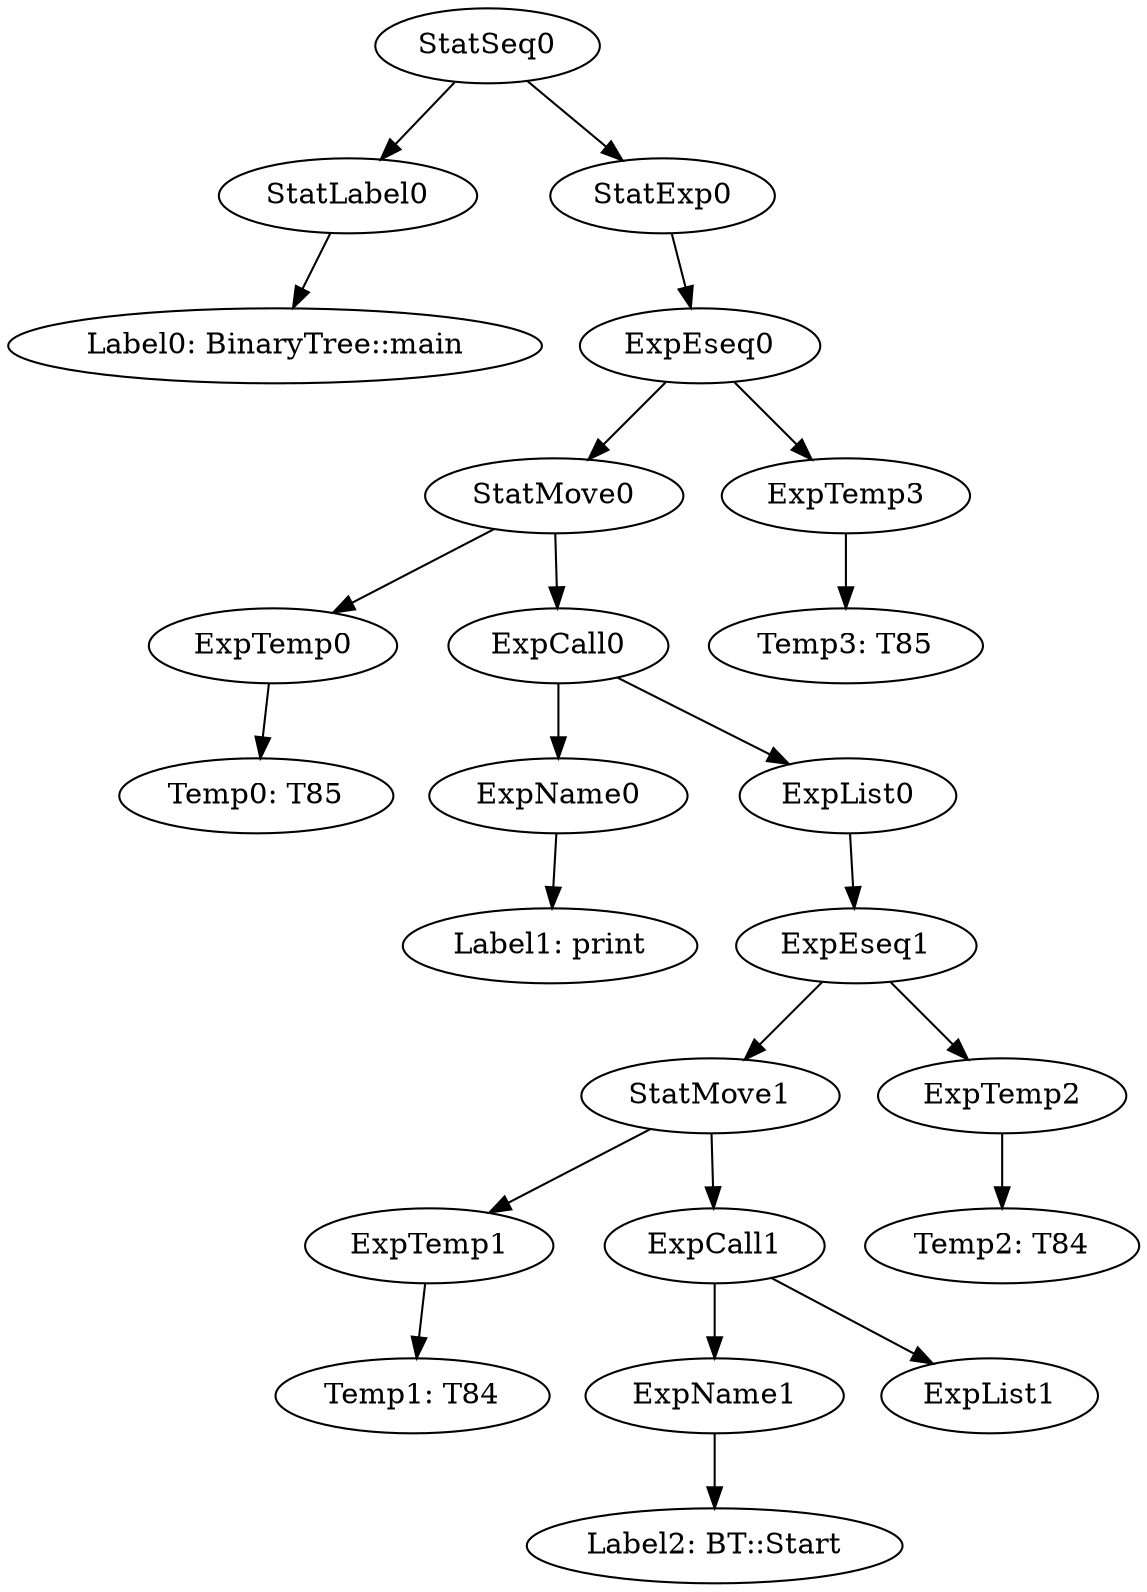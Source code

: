 digraph {
	ordering = out;
	ExpEseq0 -> StatMove0;
	ExpEseq0 -> ExpTemp3;
	ExpTemp2 -> "Temp2: T84";
	ExpEseq1 -> StatMove1;
	ExpEseq1 -> ExpTemp2;
	StatMove0 -> ExpTemp0;
	StatMove0 -> ExpCall0;
	ExpList0 -> ExpEseq1;
	ExpCall1 -> ExpName1;
	ExpCall1 -> ExpList1;
	StatExp0 -> ExpEseq0;
	ExpTemp0 -> "Temp0: T85";
	ExpTemp3 -> "Temp3: T85";
	StatSeq0 -> StatLabel0;
	StatSeq0 -> StatExp0;
	StatLabel0 -> "Label0: BinaryTree::main";
	ExpName0 -> "Label1: print";
	ExpCall0 -> ExpName0;
	ExpCall0 -> ExpList0;
	ExpTemp1 -> "Temp1: T84";
	StatMove1 -> ExpTemp1;
	StatMove1 -> ExpCall1;
	ExpName1 -> "Label2: BT::Start";
}

